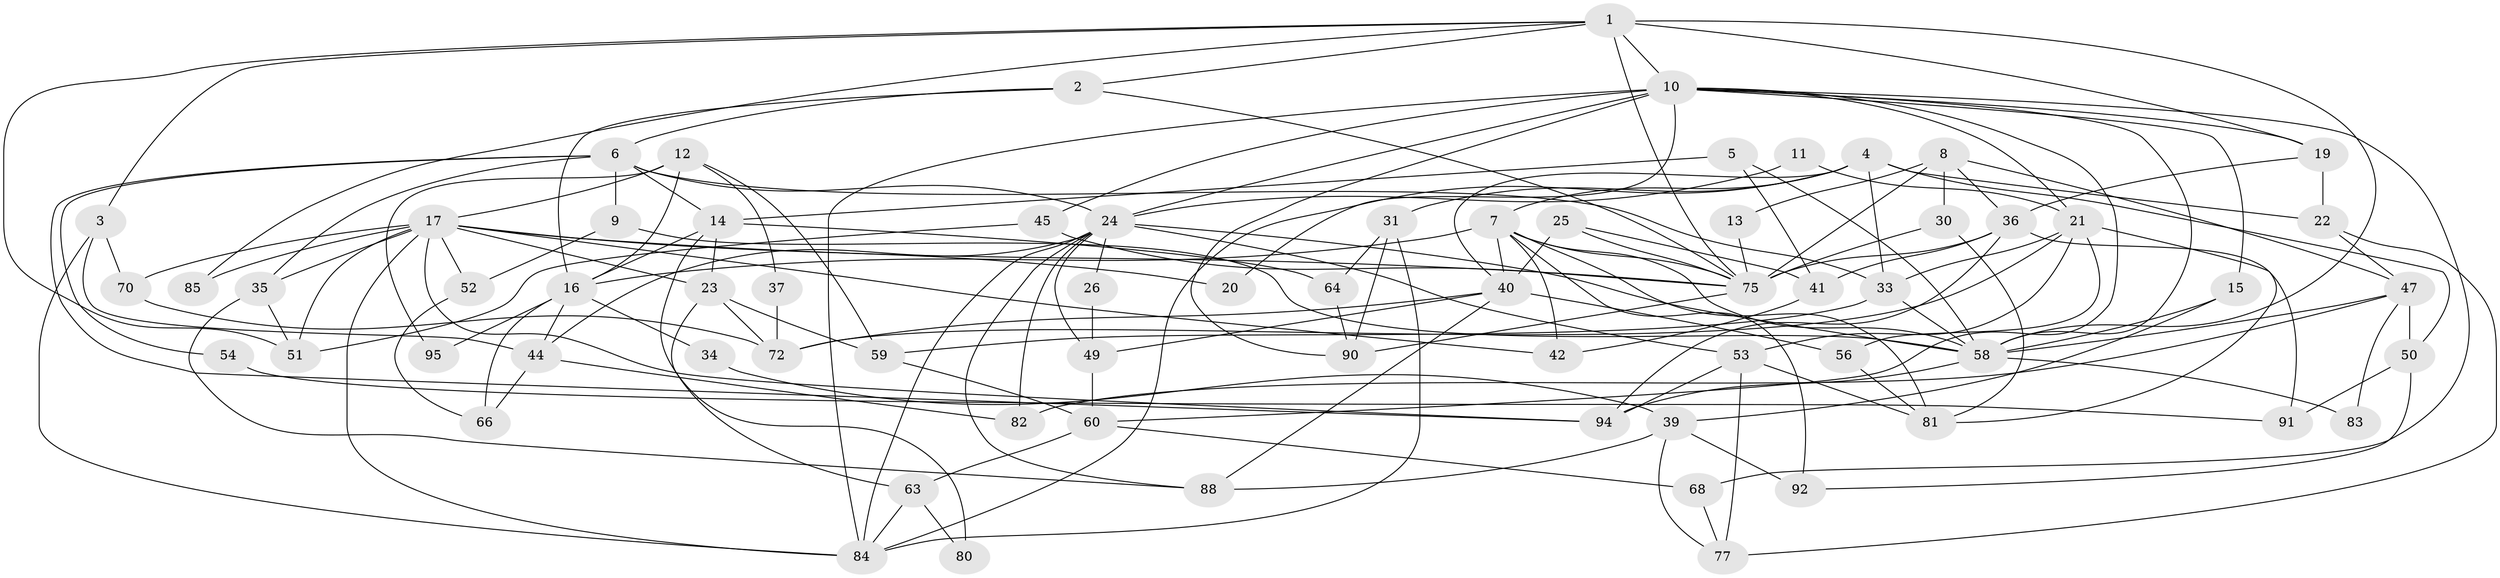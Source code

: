 // original degree distribution, {5: 0.1717171717171717, 4: 0.26262626262626265, 3: 0.23232323232323232, 9: 0.020202020202020204, 6: 0.12121212121212122, 2: 0.1717171717171717, 7: 0.020202020202020204}
// Generated by graph-tools (version 1.1) at 2025/18/03/04/25 18:18:43]
// undirected, 69 vertices, 160 edges
graph export_dot {
graph [start="1"]
  node [color=gray90,style=filled];
  1 [super="+57"];
  2;
  3;
  4 [super="+38"];
  5;
  6 [super="+62"];
  7 [super="+73"];
  8 [super="+32"];
  9;
  10 [super="+76+18"];
  11 [super="+27"];
  12 [super="+43"];
  13;
  14;
  15;
  16 [super="+28"];
  17 [super="+74"];
  19;
  20;
  21 [super="+48"];
  22;
  23;
  24 [super="+86+29"];
  25;
  26;
  30;
  31;
  33;
  34;
  35 [super="+69"];
  36 [super="+78"];
  37;
  39;
  40;
  41 [super="+79"];
  42;
  44 [super="+46"];
  45;
  47 [super="+67"];
  49;
  50;
  51 [super="+98"];
  52;
  53 [super="+55"];
  54;
  56;
  58 [super="+89+61"];
  59;
  60 [super="+71"];
  63;
  64;
  66;
  68;
  70;
  72;
  75 [super="+93+87"];
  77;
  80;
  81;
  82;
  83;
  84 [super="+97"];
  85;
  88;
  90;
  91;
  92;
  94;
  95;
  1 -- 19;
  1 -- 2;
  1 -- 58;
  1 -- 3;
  1 -- 51;
  1 -- 85;
  1 -- 10;
  1 -- 75 [weight=2];
  2 -- 6;
  2 -- 75;
  2 -- 16;
  3 -- 44;
  3 -- 70;
  3 -- 84;
  4 -- 7;
  4 -- 22;
  4 -- 40;
  4 -- 84;
  4 -- 33;
  4 -- 50;
  4 -- 31;
  5 -- 14;
  5 -- 58;
  5 -- 41;
  6 -- 94;
  6 -- 9;
  6 -- 54;
  6 -- 35;
  6 -- 33;
  6 -- 14;
  6 -- 24;
  7 -- 16;
  7 -- 40;
  7 -- 42;
  7 -- 81;
  7 -- 92;
  7 -- 58;
  7 -- 75 [weight=2];
  8 -- 47;
  8 -- 30;
  8 -- 36;
  8 -- 13;
  8 -- 75;
  9 -- 58;
  9 -- 52;
  10 -- 15;
  10 -- 19;
  10 -- 68;
  10 -- 24 [weight=3];
  10 -- 20;
  10 -- 21;
  10 -- 90;
  10 -- 45;
  10 -- 84;
  10 -- 60;
  10 -- 58;
  11 -- 21;
  11 -- 24;
  12 -- 17;
  12 -- 16;
  12 -- 59;
  12 -- 37;
  12 -- 95;
  13 -- 75;
  14 -- 23;
  14 -- 64;
  14 -- 80;
  14 -- 16;
  15 -- 58;
  15 -- 39;
  16 -- 66 [weight=2];
  16 -- 95;
  16 -- 44;
  16 -- 34;
  17 -- 94;
  17 -- 20;
  17 -- 70 [weight=2];
  17 -- 35;
  17 -- 42;
  17 -- 52;
  17 -- 84;
  17 -- 85;
  17 -- 23;
  17 -- 51;
  17 -- 75;
  19 -- 22;
  19 -- 36;
  21 -- 72;
  21 -- 53;
  21 -- 56;
  21 -- 33;
  21 -- 81;
  22 -- 77;
  22 -- 47;
  23 -- 72;
  23 -- 59;
  23 -- 63;
  24 -- 88;
  24 -- 49;
  24 -- 26;
  24 -- 44;
  24 -- 82;
  24 -- 84;
  24 -- 53;
  24 -- 58;
  25 -- 75;
  25 -- 40;
  25 -- 41;
  26 -- 49;
  30 -- 81;
  30 -- 75;
  31 -- 64;
  31 -- 84;
  31 -- 90;
  33 -- 59;
  33 -- 58;
  34 -- 39;
  35 -- 88;
  35 -- 51;
  36 -- 75;
  36 -- 91;
  36 -- 94;
  36 -- 41;
  37 -- 72;
  39 -- 77;
  39 -- 88;
  39 -- 92;
  40 -- 88;
  40 -- 49;
  40 -- 56;
  40 -- 72;
  41 -- 42;
  44 -- 66;
  44 -- 82;
  45 -- 75;
  45 -- 51;
  47 -- 82;
  47 -- 50;
  47 -- 83;
  47 -- 58;
  49 -- 60;
  50 -- 92;
  50 -- 91;
  52 -- 66;
  53 -- 94;
  53 -- 81;
  53 -- 77;
  54 -- 91;
  56 -- 81;
  58 -- 83;
  58 -- 94;
  59 -- 60;
  60 -- 68;
  60 -- 63;
  63 -- 80;
  63 -- 84;
  64 -- 90;
  68 -- 77;
  70 -- 72;
  75 -- 90;
}
